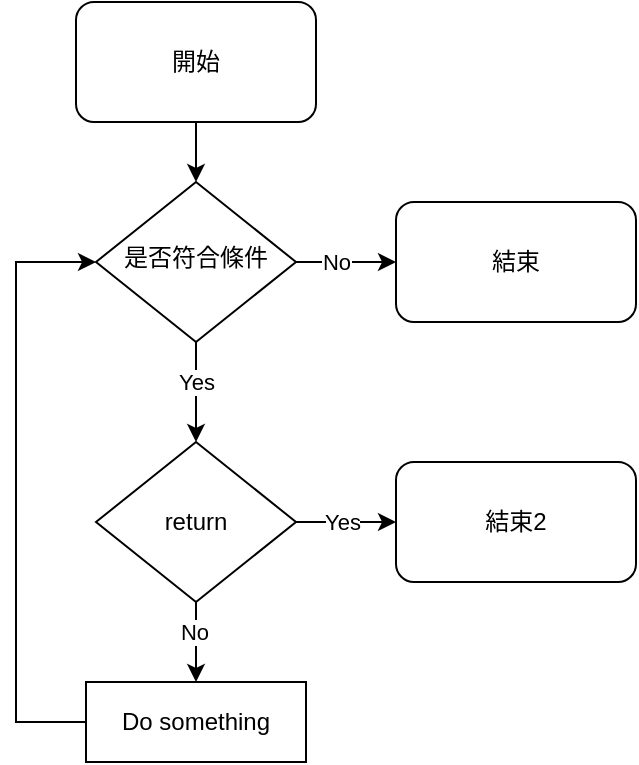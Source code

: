 <mxfile version="21.4.0" type="github">
  <diagram id="C5RBs43oDa-KdzZeNtuy" name="Page-1">
    <mxGraphModel dx="666" dy="426" grid="1" gridSize="10" guides="1" tooltips="1" connect="1" arrows="1" fold="1" page="1" pageScale="1" pageWidth="827" pageHeight="1169" math="0" shadow="0">
      <root>
        <mxCell id="WIyWlLk6GJQsqaUBKTNV-0" />
        <mxCell id="WIyWlLk6GJQsqaUBKTNV-1" parent="WIyWlLk6GJQsqaUBKTNV-0" />
        <mxCell id="BjCKEI0ujqtgChgYjkw2-16" value="Yes" style="edgeStyle=orthogonalEdgeStyle;rounded=0;orthogonalLoop=1;jettySize=auto;html=1;entryX=0.5;entryY=0;entryDx=0;entryDy=0;" parent="WIyWlLk6GJQsqaUBKTNV-1" source="WIyWlLk6GJQsqaUBKTNV-6" edge="1">
          <mxGeometry x="-0.2" relative="1" as="geometry">
            <Array as="points">
              <mxPoint x="220" y="310" />
              <mxPoint x="220" y="310" />
            </Array>
            <mxPoint as="offset" />
            <mxPoint x="220" y="340" as="targetPoint" />
          </mxGeometry>
        </mxCell>
        <mxCell id="BjCKEI0ujqtgChgYjkw2-18" value="No" style="edgeStyle=orthogonalEdgeStyle;rounded=0;orthogonalLoop=1;jettySize=auto;html=1;entryX=0;entryY=0.5;entryDx=0;entryDy=0;" parent="WIyWlLk6GJQsqaUBKTNV-1" source="WIyWlLk6GJQsqaUBKTNV-6" target="BjCKEI0ujqtgChgYjkw2-13" edge="1">
          <mxGeometry x="-0.2" relative="1" as="geometry">
            <mxPoint as="offset" />
          </mxGeometry>
        </mxCell>
        <mxCell id="WIyWlLk6GJQsqaUBKTNV-6" value="是否符合條件" style="rhombus;whiteSpace=wrap;html=1;shadow=0;fontFamily=Helvetica;fontSize=12;align=center;strokeWidth=1;spacing=6;spacingTop=-4;flipH=0;" parent="WIyWlLk6GJQsqaUBKTNV-1" vertex="1">
          <mxGeometry x="170" y="210" width="100" height="80" as="geometry" />
        </mxCell>
        <mxCell id="BjCKEI0ujqtgChgYjkw2-21" style="edgeStyle=orthogonalEdgeStyle;rounded=0;orthogonalLoop=1;jettySize=auto;html=1;entryX=0.5;entryY=0;entryDx=0;entryDy=0;" parent="WIyWlLk6GJQsqaUBKTNV-1" source="BjCKEI0ujqtgChgYjkw2-12" target="WIyWlLk6GJQsqaUBKTNV-6" edge="1">
          <mxGeometry relative="1" as="geometry" />
        </mxCell>
        <mxCell id="BjCKEI0ujqtgChgYjkw2-12" value="開始" style="rounded=1;whiteSpace=wrap;html=1;flipH=0;" parent="WIyWlLk6GJQsqaUBKTNV-1" vertex="1">
          <mxGeometry x="160" y="120" width="120" height="60" as="geometry" />
        </mxCell>
        <mxCell id="BjCKEI0ujqtgChgYjkw2-13" value="結束" style="rounded=1;whiteSpace=wrap;html=1;" parent="WIyWlLk6GJQsqaUBKTNV-1" vertex="1">
          <mxGeometry x="320" y="220" width="120" height="60" as="geometry" />
        </mxCell>
        <mxCell id="RXVIuWXb8Y2uuAOBq1uB-10" style="edgeStyle=orthogonalEdgeStyle;rounded=0;orthogonalLoop=1;jettySize=auto;html=1;exitX=0;exitY=0.5;exitDx=0;exitDy=0;entryX=0;entryY=0.5;entryDx=0;entryDy=0;" parent="WIyWlLk6GJQsqaUBKTNV-1" source="yMlRTsTFVqWDIEpQ6KZu-1" target="WIyWlLk6GJQsqaUBKTNV-6" edge="1">
          <mxGeometry relative="1" as="geometry">
            <mxPoint x="90" y="240" as="targetPoint" />
            <Array as="points">
              <mxPoint x="130" y="480" />
              <mxPoint x="130" y="250" />
            </Array>
          </mxGeometry>
        </mxCell>
        <mxCell id="yMlRTsTFVqWDIEpQ6KZu-1" value="&lt;div&gt;Do something&lt;/div&gt;" style="rounded=0;whiteSpace=wrap;html=1;" parent="WIyWlLk6GJQsqaUBKTNV-1" vertex="1">
          <mxGeometry x="165" y="460" width="110" height="40" as="geometry" />
        </mxCell>
        <mxCell id="RXVIuWXb8Y2uuAOBq1uB-14" style="edgeStyle=orthogonalEdgeStyle;rounded=0;orthogonalLoop=1;jettySize=auto;html=1;" parent="WIyWlLk6GJQsqaUBKTNV-1" source="RXVIuWXb8Y2uuAOBq1uB-0" target="yMlRTsTFVqWDIEpQ6KZu-1" edge="1">
          <mxGeometry relative="1" as="geometry" />
        </mxCell>
        <mxCell id="RXVIuWXb8Y2uuAOBq1uB-15" value="&lt;div&gt;No&lt;/div&gt;" style="edgeLabel;html=1;align=center;verticalAlign=middle;resizable=0;points=[];" parent="RXVIuWXb8Y2uuAOBq1uB-14" vertex="1" connectable="0">
          <mxGeometry x="-0.269" y="-1" relative="1" as="geometry">
            <mxPoint as="offset" />
          </mxGeometry>
        </mxCell>
        <mxCell id="BS1nccBNliFDzkktu-GT-1" style="edgeStyle=orthogonalEdgeStyle;rounded=0;orthogonalLoop=1;jettySize=auto;html=1;" edge="1" parent="WIyWlLk6GJQsqaUBKTNV-1" source="RXVIuWXb8Y2uuAOBq1uB-0" target="BS1nccBNliFDzkktu-GT-0">
          <mxGeometry relative="1" as="geometry" />
        </mxCell>
        <mxCell id="BS1nccBNliFDzkktu-GT-2" value="Yes" style="edgeLabel;html=1;align=center;verticalAlign=middle;resizable=0;points=[];" vertex="1" connectable="0" parent="BS1nccBNliFDzkktu-GT-1">
          <mxGeometry x="-0.102" relative="1" as="geometry">
            <mxPoint as="offset" />
          </mxGeometry>
        </mxCell>
        <mxCell id="RXVIuWXb8Y2uuAOBq1uB-0" value="return" style="rhombus;whiteSpace=wrap;html=1;" parent="WIyWlLk6GJQsqaUBKTNV-1" vertex="1">
          <mxGeometry x="170" y="340" width="100" height="80" as="geometry" />
        </mxCell>
        <mxCell id="BS1nccBNliFDzkktu-GT-0" value="結束2" style="rounded=1;whiteSpace=wrap;html=1;" vertex="1" parent="WIyWlLk6GJQsqaUBKTNV-1">
          <mxGeometry x="320" y="350" width="120" height="60" as="geometry" />
        </mxCell>
      </root>
    </mxGraphModel>
  </diagram>
</mxfile>
